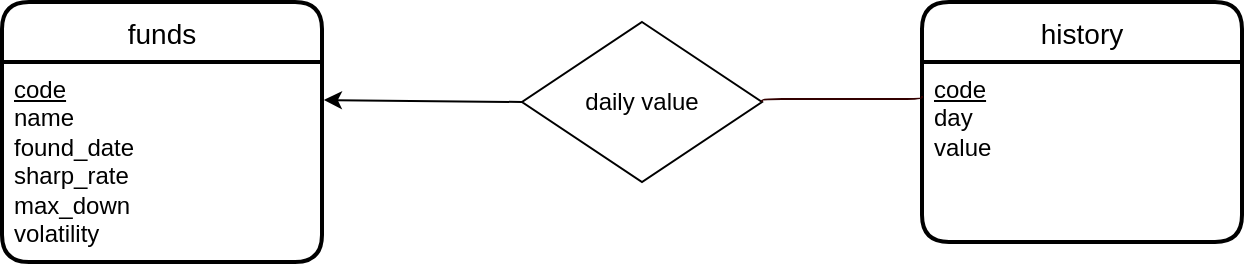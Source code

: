 <mxfile version="14.6.13" type="device"><diagram id="lPrXmYEyT9WocKBQAnm4" name="第 1 页"><mxGraphModel dx="1186" dy="822" grid="1" gridSize="10" guides="1" tooltips="1" connect="1" arrows="1" fold="1" page="1" pageScale="1" pageWidth="827" pageHeight="1169" math="0" shadow="0"><root><mxCell id="0"/><mxCell id="1" parent="0"/><mxCell id="DO3oVaF2-XVbbo-PM91s-5" value="funds" style="swimlane;childLayout=stackLayout;horizontal=1;startSize=30;horizontalStack=0;rounded=1;fontSize=14;fontStyle=0;strokeWidth=2;resizeParent=0;resizeLast=1;shadow=0;dashed=0;align=center;" parent="1" vertex="1"><mxGeometry x="440" y="230" width="160" height="130" as="geometry"><mxRectangle x="50" y="260" width="70" height="30" as="alternateBounds"/></mxGeometry></mxCell><mxCell id="DO3oVaF2-XVbbo-PM91s-6" value="&lt;u&gt;code&lt;br&gt;&lt;/u&gt;name&lt;br&gt;found_date&lt;br&gt;sharp_rate&lt;br&gt;max_down&lt;br&gt;volatility" style="align=left;strokeColor=none;fillColor=none;spacingLeft=4;fontSize=12;verticalAlign=top;resizable=0;rotatable=0;part=1;html=1;" parent="DO3oVaF2-XVbbo-PM91s-5" vertex="1"><mxGeometry y="30" width="160" height="100" as="geometry"/></mxCell><mxCell id="DO3oVaF2-XVbbo-PM91s-9" value="history" style="swimlane;childLayout=stackLayout;horizontal=1;startSize=30;horizontalStack=0;rounded=1;fontSize=14;fontStyle=0;strokeWidth=2;resizeParent=0;resizeLast=1;shadow=0;dashed=0;align=center;" parent="1" vertex="1"><mxGeometry x="900" y="230" width="160" height="120" as="geometry"/></mxCell><mxCell id="DO3oVaF2-XVbbo-PM91s-10" value="&lt;u&gt;code&lt;/u&gt;&lt;br&gt;day&lt;br&gt;value" style="align=left;strokeColor=none;fillColor=none;spacingLeft=4;fontSize=12;verticalAlign=top;resizable=0;rotatable=0;part=1;html=1;" parent="DO3oVaF2-XVbbo-PM91s-9" vertex="1"><mxGeometry y="30" width="160" height="90" as="geometry"/></mxCell><mxCell id="dsOMxhG6x8Pc-f48xdBn-1" value="daily value" style="rhombus;whiteSpace=wrap;html=1;" vertex="1" parent="1"><mxGeometry x="700" y="240" width="120" height="80" as="geometry"/></mxCell><mxCell id="dsOMxhG6x8Pc-f48xdBn-2" value="" style="endArrow=classic;html=1;exitX=0;exitY=0.5;exitDx=0;exitDy=0;entryX=1.006;entryY=0.19;entryDx=0;entryDy=0;entryPerimeter=0;" edge="1" parent="1" source="dsOMxhG6x8Pc-f48xdBn-1" target="DO3oVaF2-XVbbo-PM91s-6"><mxGeometry width="50" height="50" relative="1" as="geometry"><mxPoint x="520" y="420" as="sourcePoint"/><mxPoint x="690" y="420" as="targetPoint"/></mxGeometry></mxCell><mxCell id="dsOMxhG6x8Pc-f48xdBn-3" value="" style="edgeStyle=elbowEdgeStyle;html=1;endArrow=none;elbow=vertical;strokeColor=#330000;exitX=1;exitY=0.5;exitDx=0;exitDy=0;entryX=0;entryY=0.189;entryDx=0;entryDy=0;entryPerimeter=0;" edge="1" parent="1" source="dsOMxhG6x8Pc-f48xdBn-1" target="DO3oVaF2-XVbbo-PM91s-10"><mxGeometry width="160" relative="1" as="geometry"><mxPoint x="520" y="420" as="sourcePoint"/><mxPoint x="680" y="420" as="targetPoint"/></mxGeometry></mxCell></root></mxGraphModel></diagram></mxfile>
